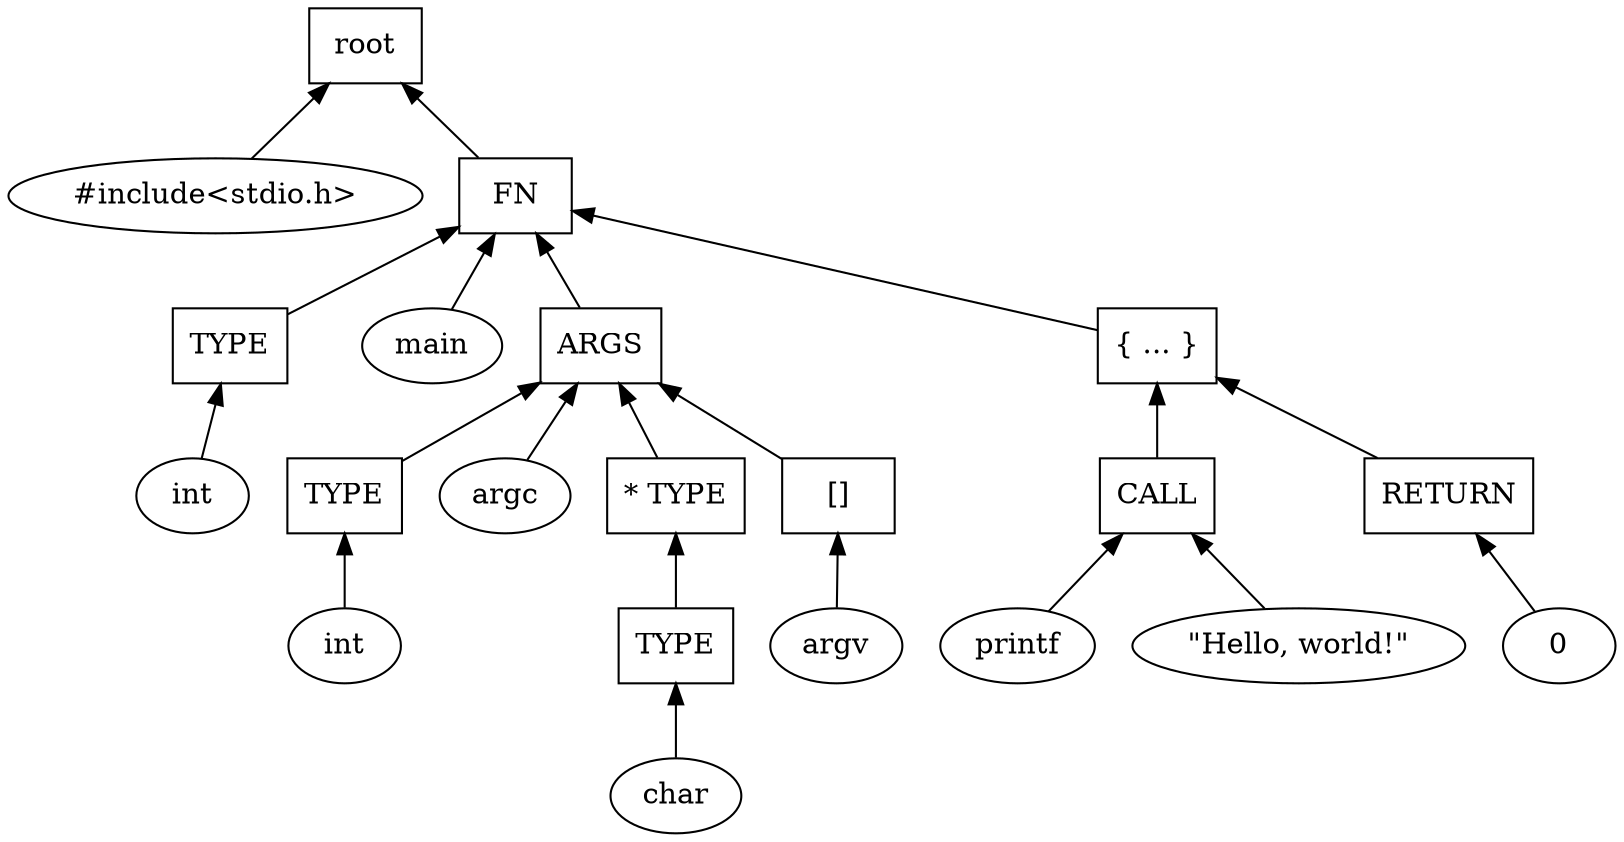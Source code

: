 digraph {
	rankdir="BT";
	n0[ label="root", shape="box" ];
	n1[ label="#include<stdio.h>
" ];
	n1 -> n0;
	n2[ label="FN", shape="box" ];
	n2 -> n0;
	n3[ label="TYPE", shape="box" ];
	n3 -> n2;
	n4[ label="int" ];
	n4 -> n3;
	n5[ label="main" ];
	n5 -> n2;
	n6[ label="ARGS", shape="box" ];
	n6 -> n2;
	n7[ label="TYPE", shape="box" ];
	n7 -> n6;
	n8[ label="int" ];
	n8 -> n7;
	n9[ label="argc" ];
	n9 -> n6;
	n10[ label="* TYPE", shape="box" ];
	n10 -> n6;
	n11[ label="TYPE", shape="box" ];
	n11 -> n10;
	n12[ label="char" ];
	n12 -> n11;
	n13[ label="[]", shape="box" ];
	n13 -> n6;
	n14[ label="argv" ];
	n14 -> n13;
	n15[ label="{ ... }", shape="box" ];
	n15 -> n2;
	n16[ label="CALL", shape="box" ];
	n16 -> n15;
	n17[ label="printf" ];
	n17 -> n16;
	n18[ label="\"Hello, world!\"" ];
	n18 -> n16;
	n19[ label="RETURN", shape="box" ];
	n19 -> n15;
	n20[ label="0" ];
	n20 -> n19;
}
